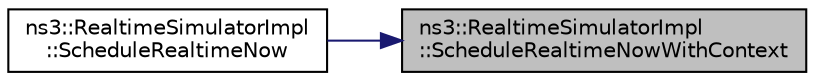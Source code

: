 digraph "ns3::RealtimeSimulatorImpl::ScheduleRealtimeNowWithContext"
{
 // LATEX_PDF_SIZE
  edge [fontname="Helvetica",fontsize="10",labelfontname="Helvetica",labelfontsize="10"];
  node [fontname="Helvetica",fontsize="10",shape=record];
  rankdir="RL";
  Node1 [label="ns3::RealtimeSimulatorImpl\l::ScheduleRealtimeNowWithContext",height=0.2,width=0.4,color="black", fillcolor="grey75", style="filled", fontcolor="black",tooltip="Schedule an event to run at the current virtual time."];
  Node1 -> Node2 [dir="back",color="midnightblue",fontsize="10",style="solid",fontname="Helvetica"];
  Node2 [label="ns3::RealtimeSimulatorImpl\l::ScheduleRealtimeNow",height=0.2,width=0.4,color="black", fillcolor="white", style="filled",URL="$classns3_1_1_realtime_simulator_impl.html#a3a8b07ddf0a22a6f77050528eece77cc",tooltip="Schedule an event to run at the current virtual time."];
}
